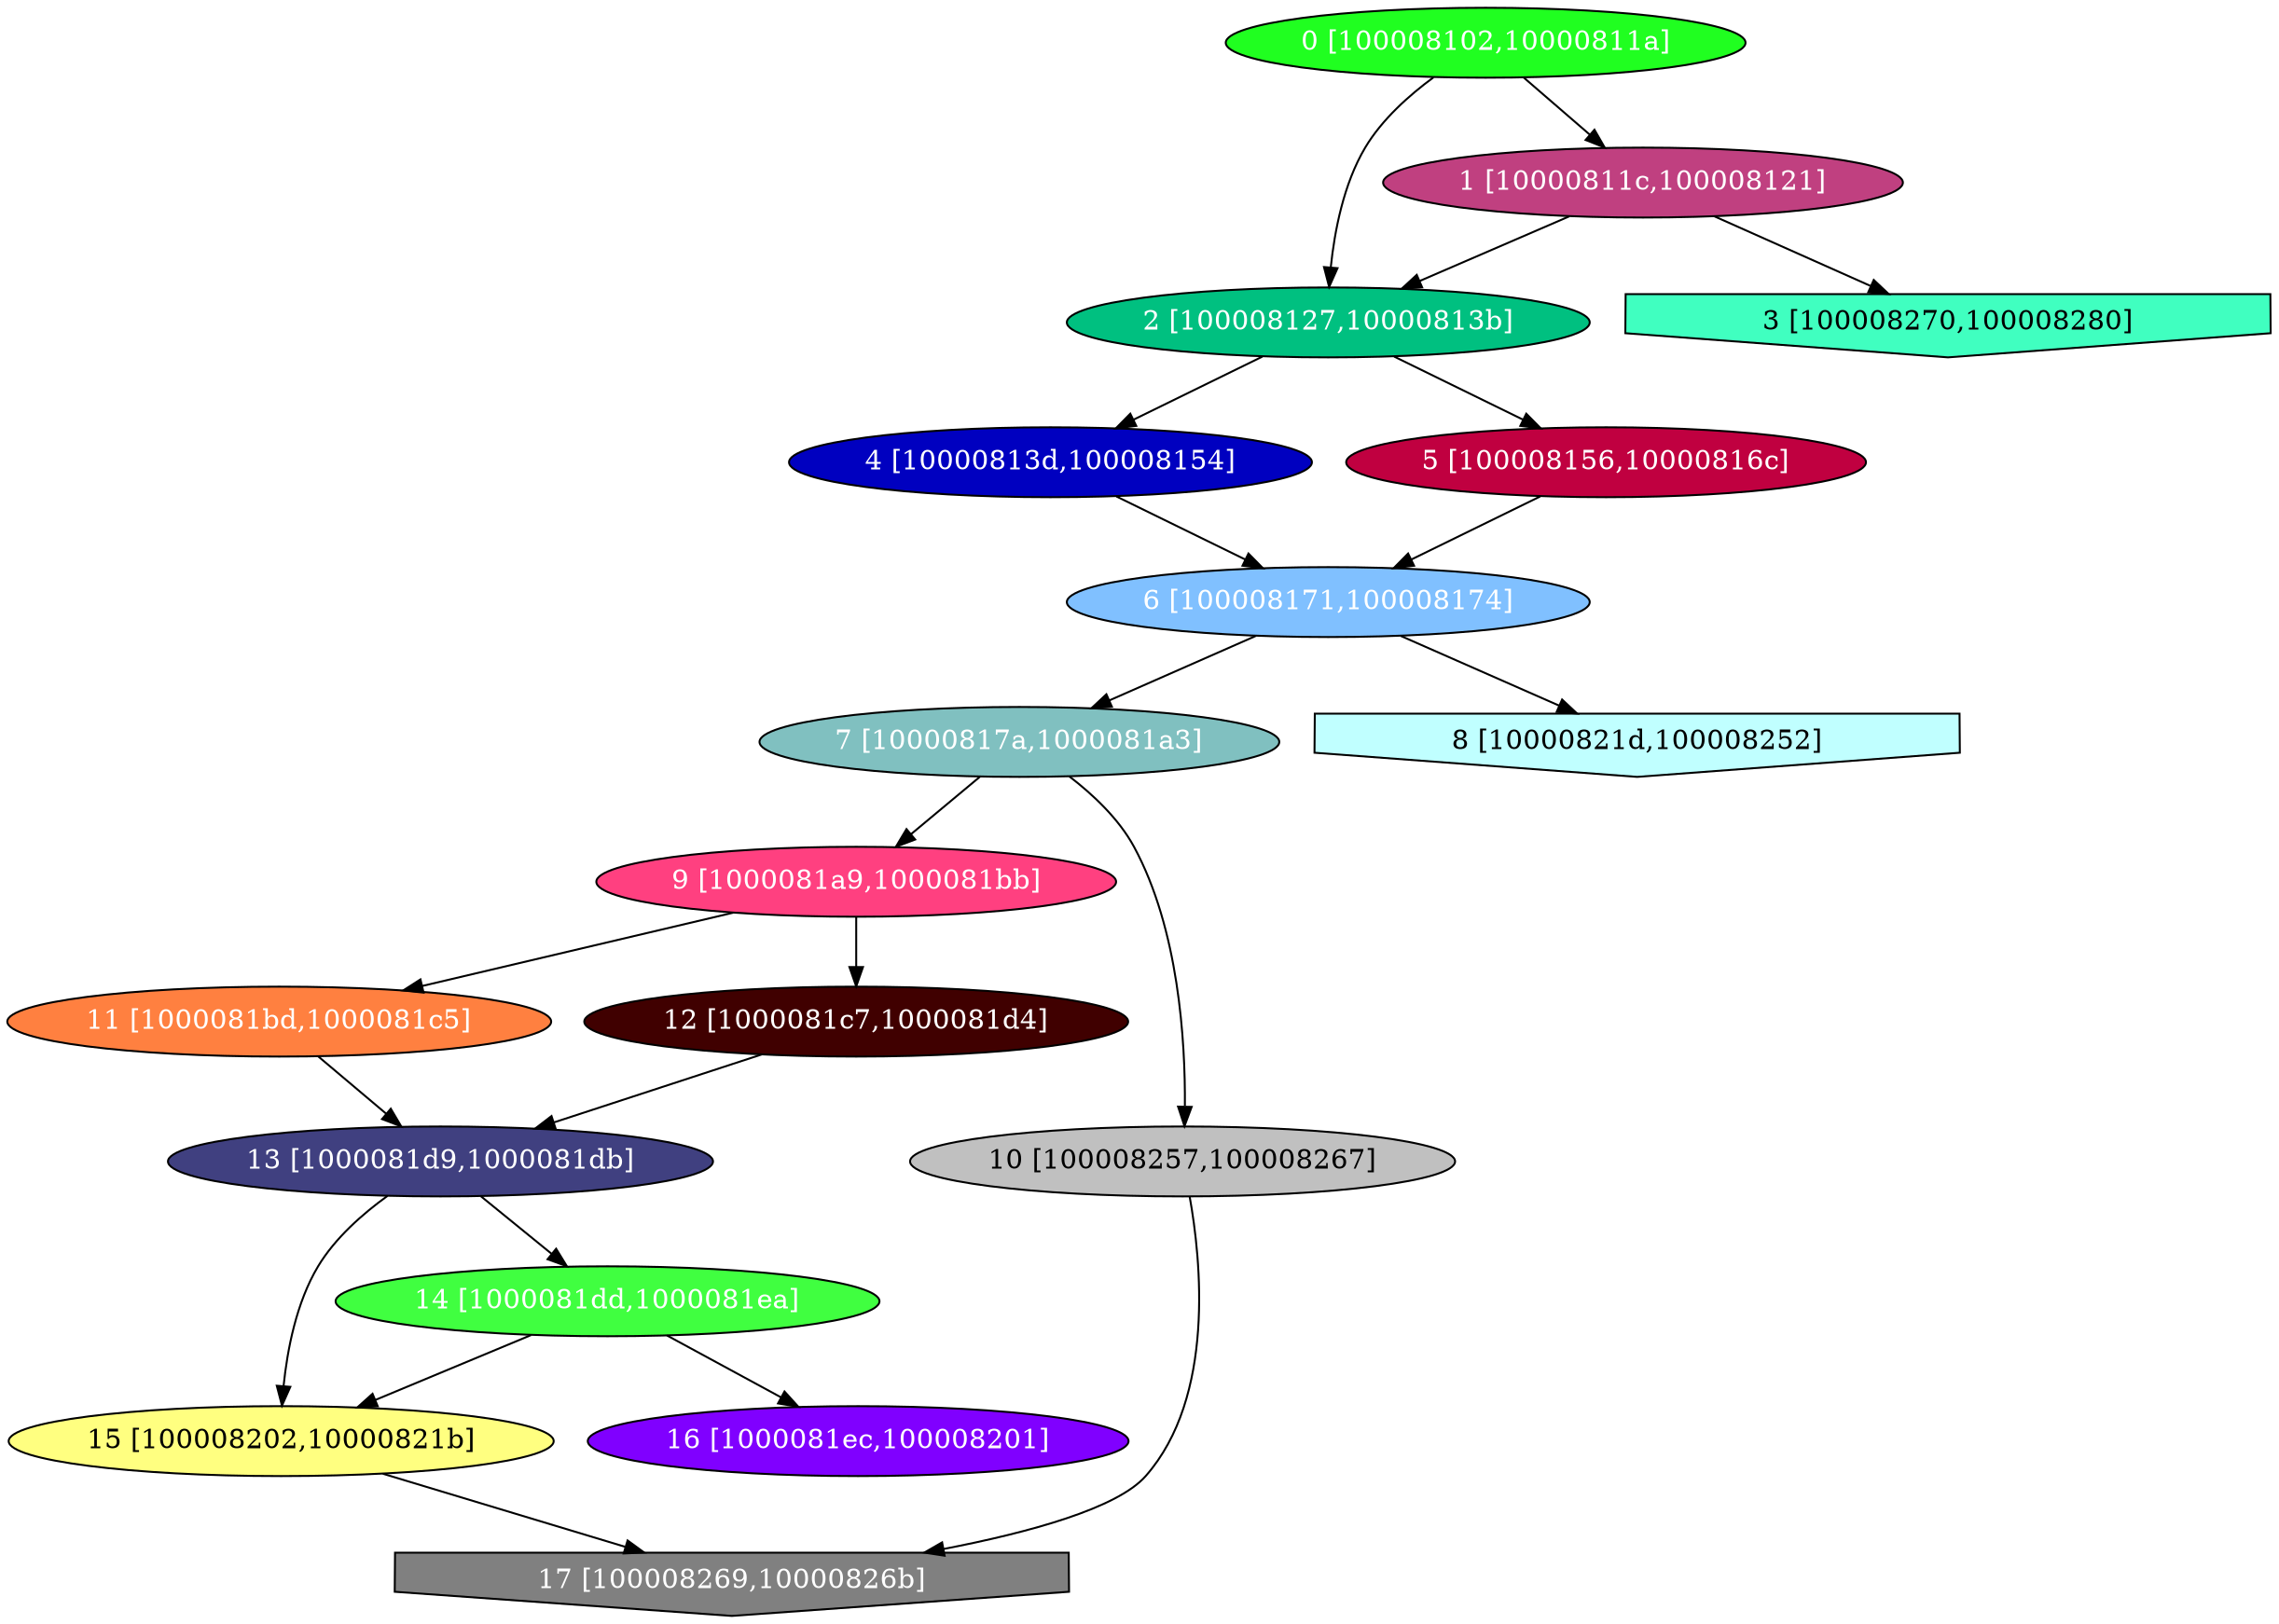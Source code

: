 diGraph tar{
	tar_0  [style=filled fillcolor="#20FF20" fontcolor="#ffffff" shape=oval label="0 [100008102,10000811a]"]
	tar_1  [style=filled fillcolor="#C04080" fontcolor="#ffffff" shape=oval label="1 [10000811c,100008121]"]
	tar_2  [style=filled fillcolor="#00C080" fontcolor="#ffffff" shape=oval label="2 [100008127,10000813b]"]
	tar_3  [style=filled fillcolor="#40FFC0" fontcolor="#000000" shape=invhouse label="3 [100008270,100008280]"]
	tar_4  [style=filled fillcolor="#0000C0" fontcolor="#ffffff" shape=oval label="4 [10000813d,100008154]"]
	tar_5  [style=filled fillcolor="#C00040" fontcolor="#ffffff" shape=oval label="5 [100008156,10000816c]"]
	tar_6  [style=filled fillcolor="#80C0FF" fontcolor="#ffffff" shape=oval label="6 [100008171,100008174]"]
	tar_7  [style=filled fillcolor="#80C0C0" fontcolor="#ffffff" shape=oval label="7 [10000817a,1000081a3]"]
	tar_8  [style=filled fillcolor="#C0FFFF" fontcolor="#000000" shape=invhouse label="8 [10000821d,100008252]"]
	tar_9  [style=filled fillcolor="#FF4080" fontcolor="#ffffff" shape=oval label="9 [1000081a9,1000081bb]"]
	tar_a  [style=filled fillcolor="#C0C0C0" fontcolor="#000000" shape=oval label="10 [100008257,100008267]"]
	tar_b  [style=filled fillcolor="#FF8040" fontcolor="#ffffff" shape=oval label="11 [1000081bd,1000081c5]"]
	tar_c  [style=filled fillcolor="#400000" fontcolor="#ffffff" shape=oval label="12 [1000081c7,1000081d4]"]
	tar_d  [style=filled fillcolor="#404080" fontcolor="#ffffff" shape=oval label="13 [1000081d9,1000081db]"]
	tar_e  [style=filled fillcolor="#40FF40" fontcolor="#ffffff" shape=oval label="14 [1000081dd,1000081ea]"]
	tar_f  [style=filled fillcolor="#FFFF80" fontcolor="#000000" shape=oval label="15 [100008202,10000821b]"]
	tar_10  [style=filled fillcolor="#8000FF" fontcolor="#ffffff" shape=oval label="16 [1000081ec,100008201]"]
	tar_11  [style=filled fillcolor="#808080" fontcolor="#ffffff" shape=invhouse label="17 [100008269,10000826b]"]

	tar_0 -> tar_1
	tar_0 -> tar_2
	tar_1 -> tar_2
	tar_1 -> tar_3
	tar_2 -> tar_4
	tar_2 -> tar_5
	tar_4 -> tar_6
	tar_5 -> tar_6
	tar_6 -> tar_7
	tar_6 -> tar_8
	tar_7 -> tar_9
	tar_7 -> tar_a
	tar_9 -> tar_b
	tar_9 -> tar_c
	tar_a -> tar_11
	tar_b -> tar_d
	tar_c -> tar_d
	tar_d -> tar_e
	tar_d -> tar_f
	tar_e -> tar_f
	tar_e -> tar_10
	tar_f -> tar_11
}